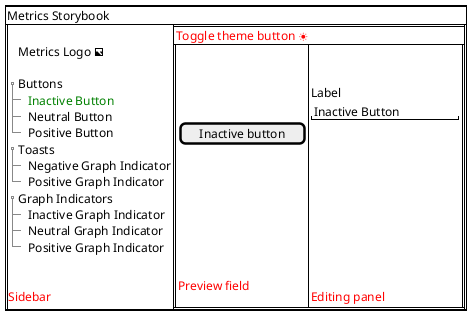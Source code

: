 @startsalt metrics_storybook_user_interface_diagram
{#
  {-
    Metrics Storybook
    {!
      {T
        +
        +Metrics Logo <&image>
        +
        + Buttons
        ++ <color:green>Inactive Button
        ++ Neutral Button
        ++ Positive Button
        + Toasts
        ++ Negative Graph Indicator
        ++ Positive Graph Indicator
        + Graph Indicators
        ++ Inactive Graph Indicator
        ++ Neutral Graph Indicator
        ++ Positive Graph Indicator
        +
        +
        <color:red>Sidebar 
      } | {-
         <color:red>Toggle theme button <&sun>
        {!
          {
            .
            .
            .
            .
            [Inactive button]
            .
            .
            .
            .
            .
            .
            .
            <color:red>Preview field
          } | {
            .
            .
            Label
            "Inactive Button   "
            .
            .
            .
            .
            .
            .
            .
            .
            .
            <color:red>Editing panel
          }
        }
      }
    }
  }
}
@endsalt
